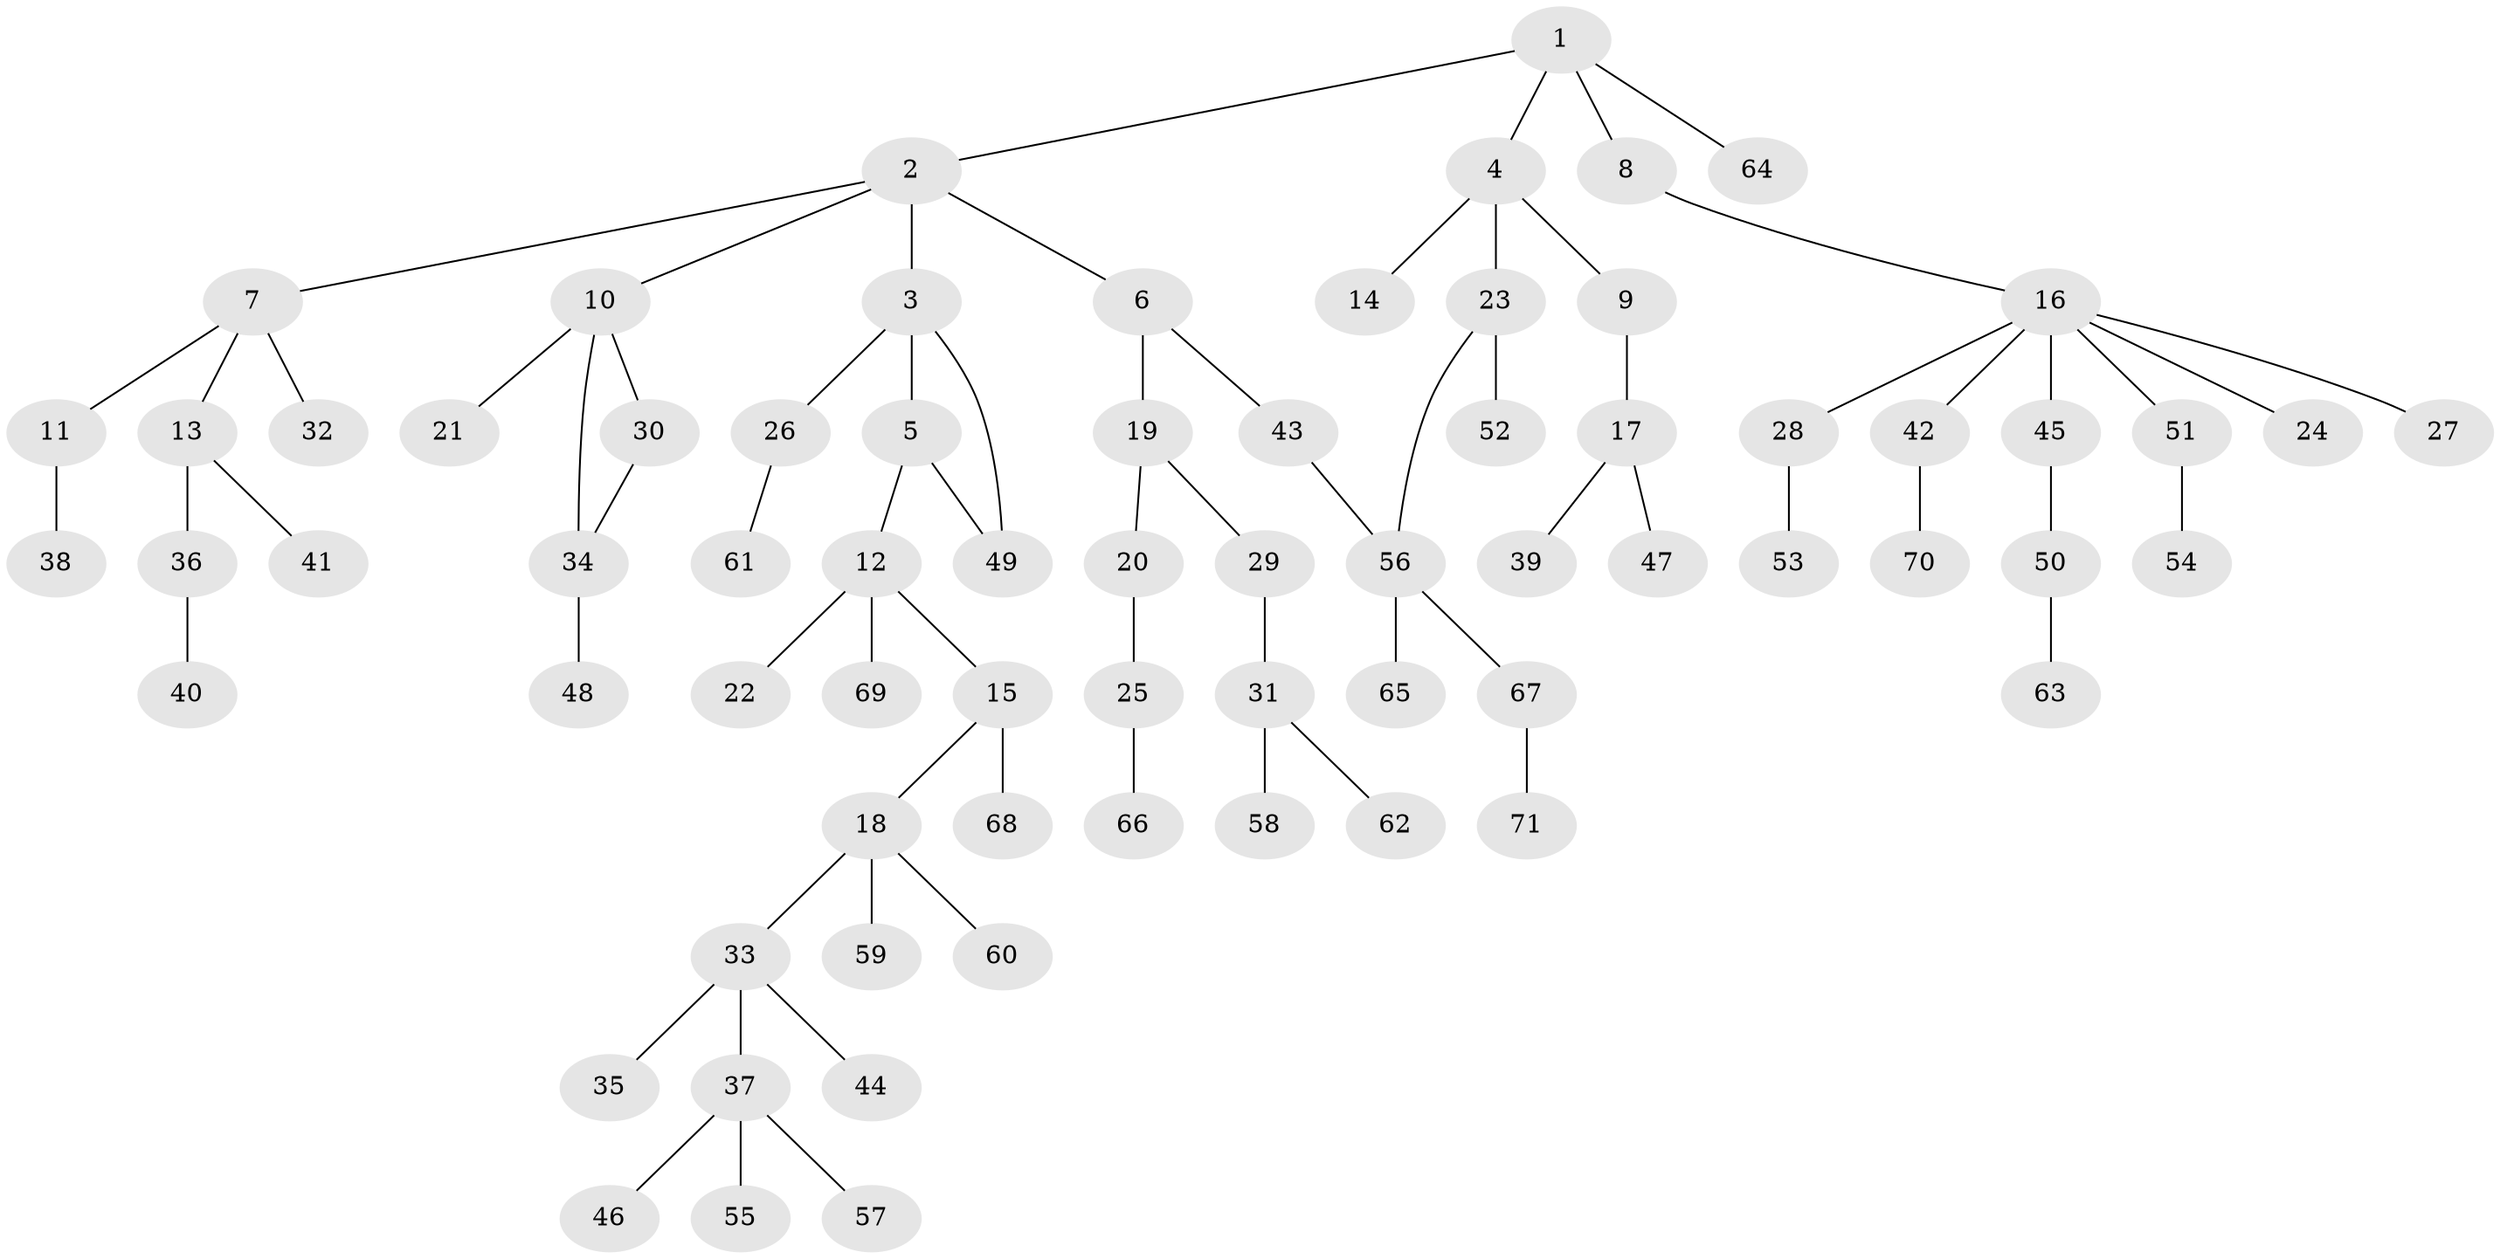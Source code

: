 // Generated by graph-tools (version 1.1) at 2025/13/03/09/25 04:13:19]
// undirected, 71 vertices, 73 edges
graph export_dot {
graph [start="1"]
  node [color=gray90,style=filled];
  1;
  2;
  3;
  4;
  5;
  6;
  7;
  8;
  9;
  10;
  11;
  12;
  13;
  14;
  15;
  16;
  17;
  18;
  19;
  20;
  21;
  22;
  23;
  24;
  25;
  26;
  27;
  28;
  29;
  30;
  31;
  32;
  33;
  34;
  35;
  36;
  37;
  38;
  39;
  40;
  41;
  42;
  43;
  44;
  45;
  46;
  47;
  48;
  49;
  50;
  51;
  52;
  53;
  54;
  55;
  56;
  57;
  58;
  59;
  60;
  61;
  62;
  63;
  64;
  65;
  66;
  67;
  68;
  69;
  70;
  71;
  1 -- 2;
  1 -- 4;
  1 -- 8;
  1 -- 64;
  2 -- 3;
  2 -- 6;
  2 -- 7;
  2 -- 10;
  3 -- 5;
  3 -- 26;
  3 -- 49;
  4 -- 9;
  4 -- 14;
  4 -- 23;
  5 -- 12;
  5 -- 49;
  6 -- 19;
  6 -- 43;
  7 -- 11;
  7 -- 13;
  7 -- 32;
  8 -- 16;
  9 -- 17;
  10 -- 21;
  10 -- 30;
  10 -- 34;
  11 -- 38;
  12 -- 15;
  12 -- 22;
  12 -- 69;
  13 -- 36;
  13 -- 41;
  15 -- 18;
  15 -- 68;
  16 -- 24;
  16 -- 27;
  16 -- 28;
  16 -- 42;
  16 -- 45;
  16 -- 51;
  17 -- 39;
  17 -- 47;
  18 -- 33;
  18 -- 59;
  18 -- 60;
  19 -- 20;
  19 -- 29;
  20 -- 25;
  23 -- 52;
  23 -- 56;
  25 -- 66;
  26 -- 61;
  28 -- 53;
  29 -- 31;
  30 -- 34;
  31 -- 58;
  31 -- 62;
  33 -- 35;
  33 -- 37;
  33 -- 44;
  34 -- 48;
  36 -- 40;
  37 -- 46;
  37 -- 55;
  37 -- 57;
  42 -- 70;
  43 -- 56;
  45 -- 50;
  50 -- 63;
  51 -- 54;
  56 -- 65;
  56 -- 67;
  67 -- 71;
}
